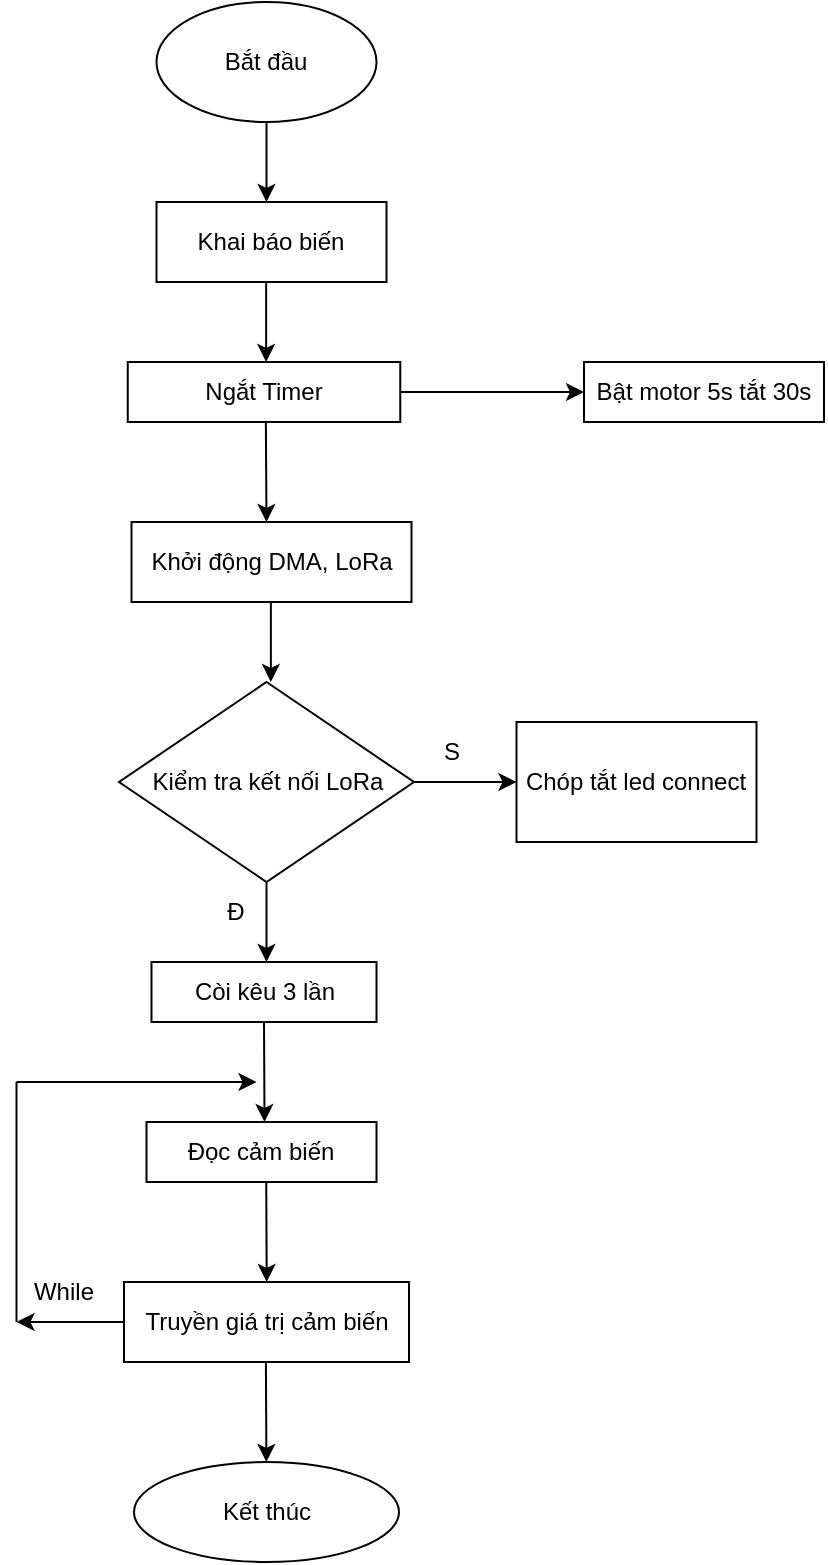 <mxfile version="20.5.3" type="device"><diagram id="z-JMGq9HbTtiguLjOKnS" name="Page-1"><mxGraphModel dx="593" dy="313" grid="1" gridSize="10" guides="1" tooltips="1" connect="1" arrows="1" fold="1" page="1" pageScale="1" pageWidth="1169" pageHeight="1654" math="0" shadow="0"><root><mxCell id="0"/><mxCell id="1" parent="0"/><mxCell id="fs2h8QUugfK65hwE3mVq-1" value="Bắt đầu" style="ellipse;whiteSpace=wrap;html=1;" vertex="1" parent="1"><mxGeometry x="516.25" y="400" width="110" height="60" as="geometry"/></mxCell><mxCell id="fs2h8QUugfK65hwE3mVq-2" value="" style="endArrow=classic;html=1;rounded=0;exitX=0.5;exitY=1;exitDx=0;exitDy=0;" edge="1" parent="1" source="fs2h8QUugfK65hwE3mVq-1"><mxGeometry width="50" height="50" relative="1" as="geometry"><mxPoint x="566.25" y="460" as="sourcePoint"/><mxPoint x="571.25" y="500" as="targetPoint"/></mxGeometry></mxCell><mxCell id="fs2h8QUugfK65hwE3mVq-3" value="Khai báo biến" style="rounded=0;whiteSpace=wrap;html=1;" vertex="1" parent="1"><mxGeometry x="516.25" y="500" width="115" height="40" as="geometry"/></mxCell><mxCell id="fs2h8QUugfK65hwE3mVq-6" value="" style="endArrow=classic;html=1;rounded=0;exitX=0.5;exitY=1;exitDx=0;exitDy=0;" edge="1" parent="1"><mxGeometry width="50" height="50" relative="1" as="geometry"><mxPoint x="571.07" y="540" as="sourcePoint"/><mxPoint x="571.07" y="580" as="targetPoint"/></mxGeometry></mxCell><mxCell id="fs2h8QUugfK65hwE3mVq-7" value="Khởi động DMA, LoRa" style="rounded=0;whiteSpace=wrap;html=1;" vertex="1" parent="1"><mxGeometry x="503.75" y="660" width="140" height="40" as="geometry"/></mxCell><mxCell id="fs2h8QUugfK65hwE3mVq-12" value="Bật motor 5s tắt 30s" style="rounded=0;whiteSpace=wrap;html=1;" vertex="1" parent="1"><mxGeometry x="730" y="580" width="120" height="30" as="geometry"/></mxCell><mxCell id="fs2h8QUugfK65hwE3mVq-19" value="Kiểm tra kết nối LoRa" style="rhombus;whiteSpace=wrap;html=1;" vertex="1" parent="1"><mxGeometry x="497.5" y="740" width="147.5" height="100" as="geometry"/></mxCell><mxCell id="fs2h8QUugfK65hwE3mVq-20" value="" style="endArrow=classic;html=1;rounded=0;exitX=1;exitY=0.5;exitDx=0;exitDy=0;" edge="1" parent="1" source="fs2h8QUugfK65hwE3mVq-19"><mxGeometry width="50" height="50" relative="1" as="geometry"><mxPoint x="646.25" y="770" as="sourcePoint"/><mxPoint x="696.25" y="790" as="targetPoint"/></mxGeometry></mxCell><mxCell id="fs2h8QUugfK65hwE3mVq-21" value="S" style="text;html=1;strokeColor=none;fillColor=none;align=center;verticalAlign=middle;whiteSpace=wrap;rounded=0;" vertex="1" parent="1"><mxGeometry x="660" y="760" width="7.5" height="30" as="geometry"/></mxCell><mxCell id="fs2h8QUugfK65hwE3mVq-22" value="Chóp tắt led connect" style="rounded=0;whiteSpace=wrap;html=1;" vertex="1" parent="1"><mxGeometry x="696.25" y="760" width="120" height="60" as="geometry"/></mxCell><mxCell id="fs2h8QUugfK65hwE3mVq-27" value="" style="endArrow=classic;html=1;rounded=0;exitX=0.5;exitY=1;exitDx=0;exitDy=0;" edge="1" parent="1" source="fs2h8QUugfK65hwE3mVq-19"><mxGeometry width="50" height="50" relative="1" as="geometry"><mxPoint x="556.25" y="860" as="sourcePoint"/><mxPoint x="571.25" y="880" as="targetPoint"/></mxGeometry></mxCell><mxCell id="fs2h8QUugfK65hwE3mVq-28" value="Đ" style="text;html=1;strokeColor=none;fillColor=none;align=center;verticalAlign=middle;whiteSpace=wrap;rounded=0;" vertex="1" parent="1"><mxGeometry x="526.25" y="840" width="60" height="30" as="geometry"/></mxCell><mxCell id="fs2h8QUugfK65hwE3mVq-29" value="Còi kêu 3 lần" style="rounded=0;whiteSpace=wrap;html=1;" vertex="1" parent="1"><mxGeometry x="513.75" y="880" width="112.5" height="30" as="geometry"/></mxCell><mxCell id="fs2h8QUugfK65hwE3mVq-30" value="" style="endArrow=classic;html=1;rounded=0;exitX=0.5;exitY=1;exitDx=0;exitDy=0;" edge="1" parent="1" source="fs2h8QUugfK65hwE3mVq-29"><mxGeometry width="50" height="50" relative="1" as="geometry"><mxPoint x="566.25" y="910" as="sourcePoint"/><mxPoint x="570.25" y="960" as="targetPoint"/></mxGeometry></mxCell><mxCell id="fs2h8QUugfK65hwE3mVq-31" value="Đọc cảm biến" style="rounded=0;whiteSpace=wrap;html=1;" vertex="1" parent="1"><mxGeometry x="511.25" y="960" width="115" height="30" as="geometry"/></mxCell><mxCell id="fs2h8QUugfK65hwE3mVq-33" value="" style="endArrow=classic;html=1;rounded=0;exitX=0.5;exitY=1;exitDx=0;exitDy=0;" edge="1" parent="1"><mxGeometry width="50" height="50" relative="1" as="geometry"><mxPoint x="571.11" y="990" as="sourcePoint"/><mxPoint x="571.36" y="1040" as="targetPoint"/></mxGeometry></mxCell><mxCell id="fs2h8QUugfK65hwE3mVq-34" value="Truyền giá trị cảm biến" style="rounded=0;whiteSpace=wrap;html=1;" vertex="1" parent="1"><mxGeometry x="500" y="1040" width="142.5" height="40" as="geometry"/></mxCell><mxCell id="fs2h8QUugfK65hwE3mVq-35" value="Kết thúc" style="ellipse;whiteSpace=wrap;html=1;" vertex="1" parent="1"><mxGeometry x="505" y="1130" width="132.5" height="50" as="geometry"/></mxCell><mxCell id="fs2h8QUugfK65hwE3mVq-36" value="" style="endArrow=classic;html=1;rounded=0;exitX=0;exitY=0.5;exitDx=0;exitDy=0;" edge="1" parent="1" source="fs2h8QUugfK65hwE3mVq-34"><mxGeometry width="50" height="50" relative="1" as="geometry"><mxPoint x="486.25" y="1060" as="sourcePoint"/><mxPoint x="446.25" y="1060" as="targetPoint"/></mxGeometry></mxCell><mxCell id="fs2h8QUugfK65hwE3mVq-37" value="" style="endArrow=none;html=1;rounded=0;" edge="1" parent="1"><mxGeometry width="50" height="50" relative="1" as="geometry"><mxPoint x="446.25" y="1060" as="sourcePoint"/><mxPoint x="446.25" y="940" as="targetPoint"/></mxGeometry></mxCell><mxCell id="fs2h8QUugfK65hwE3mVq-38" value="" style="endArrow=classic;html=1;rounded=0;" edge="1" parent="1"><mxGeometry width="50" height="50" relative="1" as="geometry"><mxPoint x="446.25" y="940" as="sourcePoint"/><mxPoint x="566.25" y="940" as="targetPoint"/></mxGeometry></mxCell><mxCell id="fs2h8QUugfK65hwE3mVq-39" value="While" style="text;html=1;strokeColor=none;fillColor=none;align=center;verticalAlign=middle;whiteSpace=wrap;rounded=0;" vertex="1" parent="1"><mxGeometry x="440" y="1030" width="60" height="30" as="geometry"/></mxCell><mxCell id="fs2h8QUugfK65hwE3mVq-40" value="" style="endArrow=classic;html=1;rounded=0;exitX=0.5;exitY=1;exitDx=0;exitDy=0;" edge="1" parent="1"><mxGeometry width="50" height="50" relative="1" as="geometry"><mxPoint x="570.95" y="1080" as="sourcePoint"/><mxPoint x="571.2" y="1130" as="targetPoint"/></mxGeometry></mxCell><mxCell id="fs2h8QUugfK65hwE3mVq-47" value="" style="endArrow=classic;html=1;rounded=0;exitX=0.5;exitY=1;exitDx=0;exitDy=0;" edge="1" parent="1"><mxGeometry width="50" height="50" relative="1" as="geometry"><mxPoint x="573.43" y="700" as="sourcePoint"/><mxPoint x="573.43" y="740" as="targetPoint"/></mxGeometry></mxCell><mxCell id="fs2h8QUugfK65hwE3mVq-48" value="Ngắt Timer" style="rounded=0;whiteSpace=wrap;html=1;" vertex="1" parent="1"><mxGeometry x="501.88" y="580" width="136.25" height="30" as="geometry"/></mxCell><mxCell id="fs2h8QUugfK65hwE3mVq-50" value="" style="endArrow=classic;html=1;rounded=0;exitX=0.5;exitY=1;exitDx=0;exitDy=0;" edge="1" parent="1"><mxGeometry width="50" height="50" relative="1" as="geometry"><mxPoint x="570.93" y="610" as="sourcePoint"/><mxPoint x="571.25" y="660" as="targetPoint"/></mxGeometry></mxCell><mxCell id="fs2h8QUugfK65hwE3mVq-53" value="" style="endArrow=classic;html=1;rounded=0;entryX=0;entryY=0.5;entryDx=0;entryDy=0;exitX=1;exitY=0.5;exitDx=0;exitDy=0;" edge="1" parent="1" source="fs2h8QUugfK65hwE3mVq-48" target="fs2h8QUugfK65hwE3mVq-12"><mxGeometry width="50" height="50" relative="1" as="geometry"><mxPoint x="640" y="600" as="sourcePoint"/><mxPoint x="420" y="595" as="targetPoint"/></mxGeometry></mxCell></root></mxGraphModel></diagram></mxfile>